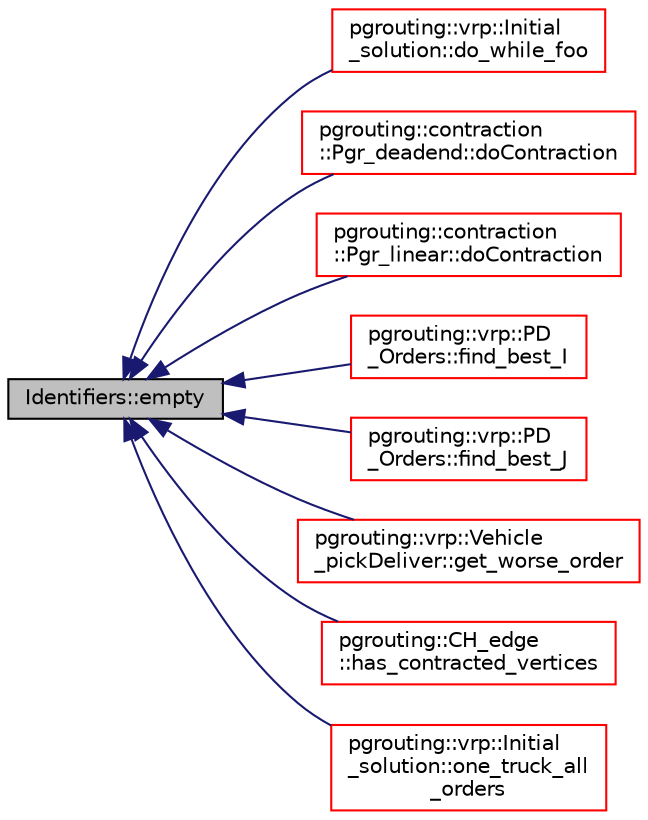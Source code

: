 digraph "Identifiers::empty"
{
  edge [fontname="Helvetica",fontsize="10",labelfontname="Helvetica",labelfontsize="10"];
  node [fontname="Helvetica",fontsize="10",shape=record];
  rankdir="LR";
  Node41 [label="Identifiers::empty",height=0.2,width=0.4,color="black", fillcolor="grey75", style="filled", fontcolor="black"];
  Node41 -> Node42 [dir="back",color="midnightblue",fontsize="10",style="solid",fontname="Helvetica"];
  Node42 [label="pgrouting::vrp::Initial\l_solution::do_while_foo",height=0.2,width=0.4,color="red", fillcolor="white", style="filled",URL="$classpgrouting_1_1vrp_1_1Initial__solution.html#a49860a59bbc3ad10709d9b188321a460"];
  Node41 -> Node44 [dir="back",color="midnightblue",fontsize="10",style="solid",fontname="Helvetica"];
  Node44 [label="pgrouting::contraction\l::Pgr_deadend::doContraction",height=0.2,width=0.4,color="red", fillcolor="white", style="filled",URL="$classpgrouting_1_1contraction_1_1Pgr__deadend.html#ac53c67c279159a0bc491513d3de4a20b"];
  Node41 -> Node48 [dir="back",color="midnightblue",fontsize="10",style="solid",fontname="Helvetica"];
  Node48 [label="pgrouting::contraction\l::Pgr_linear::doContraction",height=0.2,width=0.4,color="red", fillcolor="white", style="filled",URL="$classpgrouting_1_1contraction_1_1Pgr__linear.html#a3876d905842eb618d32aaf3565f2b8a4"];
  Node41 -> Node50 [dir="back",color="midnightblue",fontsize="10",style="solid",fontname="Helvetica"];
  Node50 [label="pgrouting::vrp::PD\l_Orders::find_best_I",height=0.2,width=0.4,color="red", fillcolor="white", style="filled",URL="$classpgrouting_1_1vrp_1_1PD__Orders.html#a6847ad4ff551e69b2630805f8480f01e"];
  Node41 -> Node63 [dir="back",color="midnightblue",fontsize="10",style="solid",fontname="Helvetica"];
  Node63 [label="pgrouting::vrp::PD\l_Orders::find_best_J",height=0.2,width=0.4,color="red", fillcolor="white", style="filled",URL="$classpgrouting_1_1vrp_1_1PD__Orders.html#a19610270a3a6663b8fa7b05bd7eb839b"];
  Node41 -> Node64 [dir="back",color="midnightblue",fontsize="10",style="solid",fontname="Helvetica"];
  Node64 [label="pgrouting::vrp::Vehicle\l_pickDeliver::get_worse_order",height=0.2,width=0.4,color="red", fillcolor="white", style="filled",URL="$classpgrouting_1_1vrp_1_1Vehicle__pickDeliver.html#ae986b7aeb637a21092142846e6c99799"];
  Node41 -> Node65 [dir="back",color="midnightblue",fontsize="10",style="solid",fontname="Helvetica"];
  Node65 [label="pgrouting::CH_edge\l::has_contracted_vertices",height=0.2,width=0.4,color="red", fillcolor="white", style="filled",URL="$classpgrouting_1_1CH__edge.html#a53fb7fdb0d240c599f0cd9e6824f59a8"];
  Node41 -> Node68 [dir="back",color="midnightblue",fontsize="10",style="solid",fontname="Helvetica"];
  Node68 [label="pgrouting::vrp::Initial\l_solution::one_truck_all\l_orders",height=0.2,width=0.4,color="red", fillcolor="white", style="filled",URL="$classpgrouting_1_1vrp_1_1Initial__solution.html#a7d3ae3ec3e657685315341a8d8395b7e"];
}
